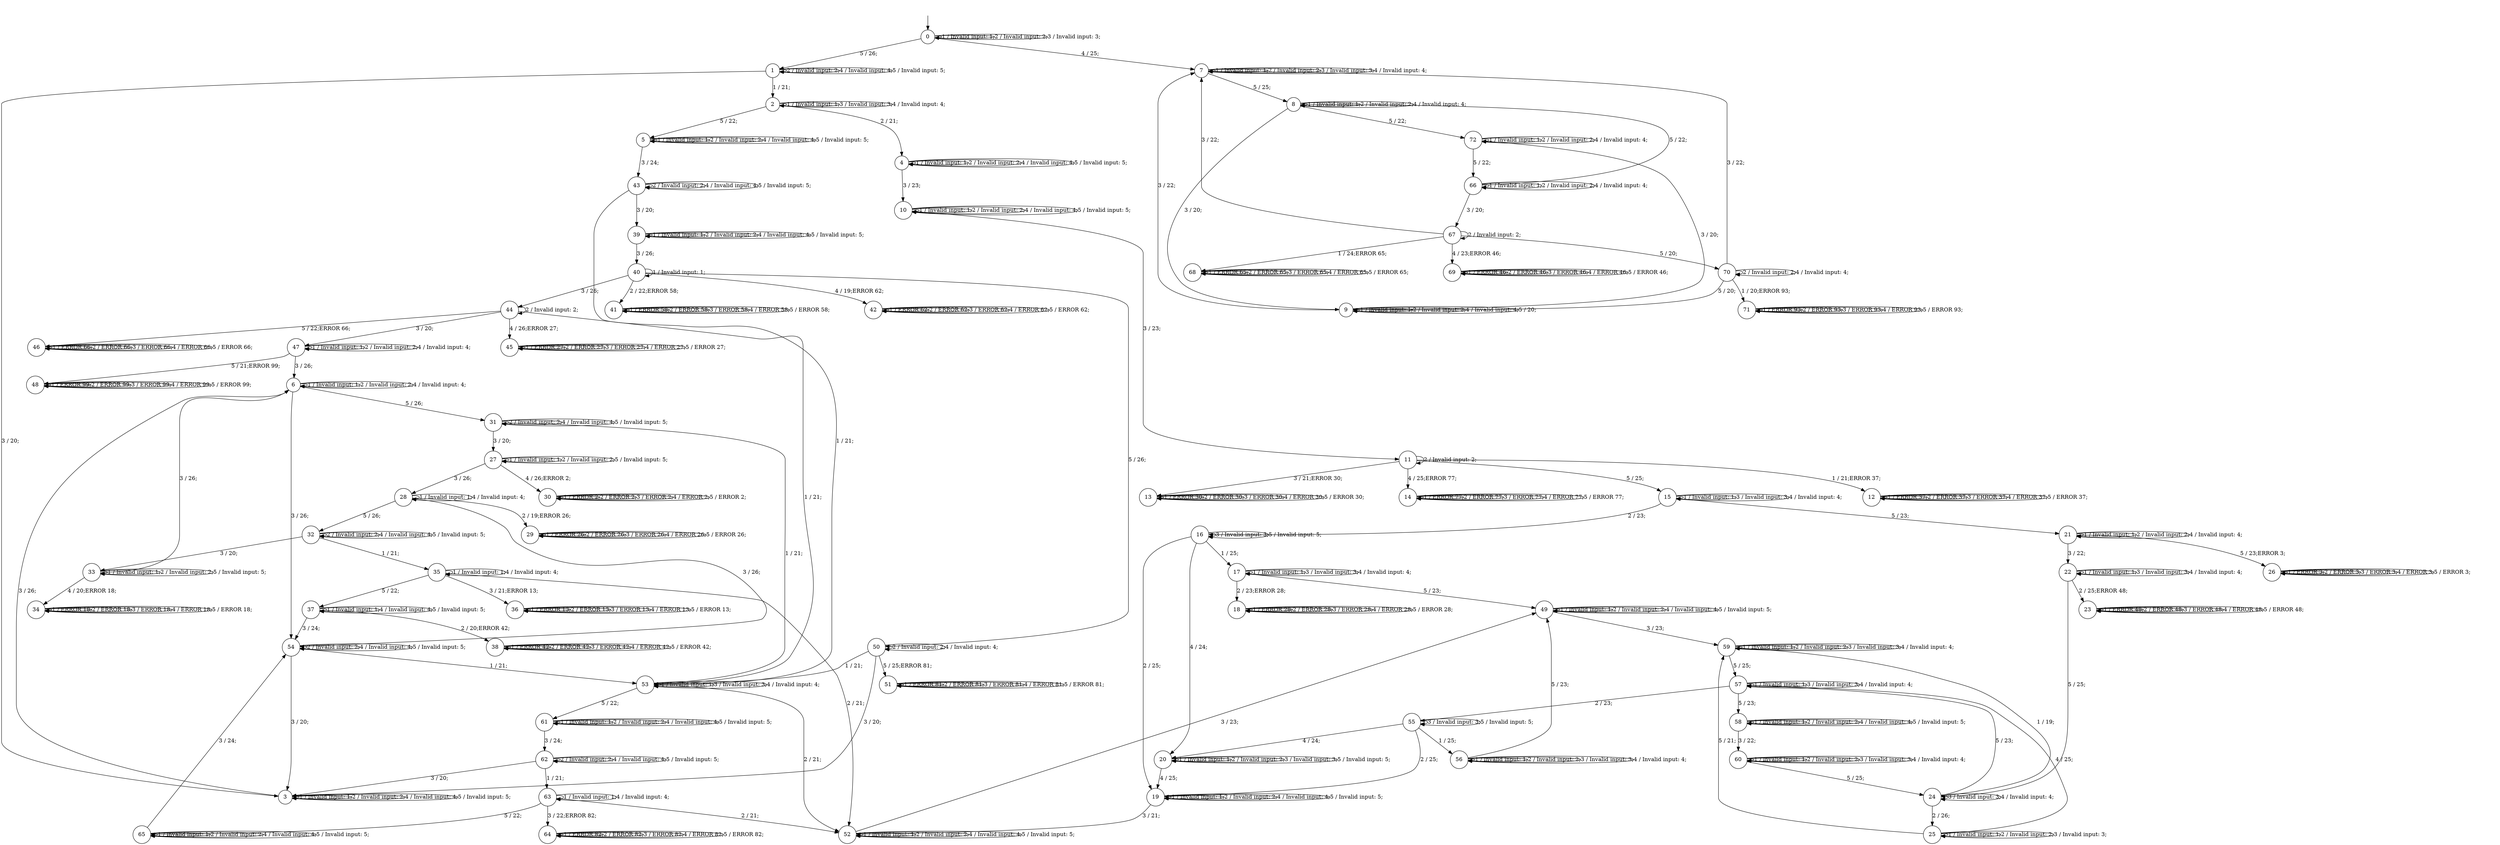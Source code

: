 digraph g {
__start0 [label="" shape="none"];

	s0 [shape="circle" label="0"];
	s1 [shape="circle" label="1"];
	s2 [shape="circle" label="2"];
	s3 [shape="circle" label="3"];
	s4 [shape="circle" label="4"];
	s5 [shape="circle" label="5"];
	s6 [shape="circle" label="6"];
	s7 [shape="circle" label="7"];
	s8 [shape="circle" label="8"];
	s9 [shape="circle" label="9"];
	s10 [shape="circle" label="10"];
	s11 [shape="circle" label="11"];
	s12 [shape="circle" label="12"];
	s13 [shape="circle" label="13"];
	s14 [shape="circle" label="14"];
	s15 [shape="circle" label="15"];
	s16 [shape="circle" label="16"];
	s17 [shape="circle" label="17"];
	s18 [shape="circle" label="18"];
	s19 [shape="circle" label="19"];
	s20 [shape="circle" label="20"];
	s21 [shape="circle" label="21"];
	s22 [shape="circle" label="22"];
	s23 [shape="circle" label="23"];
	s24 [shape="circle" label="24"];
	s25 [shape="circle" label="25"];
	s26 [shape="circle" label="26"];
	s27 [shape="circle" label="27"];
	s28 [shape="circle" label="28"];
	s29 [shape="circle" label="29"];
	s30 [shape="circle" label="30"];
	s31 [shape="circle" label="31"];
	s32 [shape="circle" label="32"];
	s33 [shape="circle" label="33"];
	s34 [shape="circle" label="34"];
	s35 [shape="circle" label="35"];
	s36 [shape="circle" label="36"];
	s37 [shape="circle" label="37"];
	s38 [shape="circle" label="38"];
	s39 [shape="circle" label="39"];
	s40 [shape="circle" label="40"];
	s41 [shape="circle" label="41"];
	s42 [shape="circle" label="42"];
	s43 [shape="circle" label="43"];
	s44 [shape="circle" label="44"];
	s45 [shape="circle" label="45"];
	s46 [shape="circle" label="46"];
	s47 [shape="circle" label="47"];
	s48 [shape="circle" label="48"];
	s49 [shape="circle" label="49"];
	s50 [shape="circle" label="50"];
	s51 [shape="circle" label="51"];
	s52 [shape="circle" label="52"];
	s53 [shape="circle" label="53"];
	s54 [shape="circle" label="54"];
	s55 [shape="circle" label="55"];
	s56 [shape="circle" label="56"];
	s57 [shape="circle" label="57"];
	s58 [shape="circle" label="58"];
	s59 [shape="circle" label="59"];
	s60 [shape="circle" label="60"];
	s61 [shape="circle" label="61"];
	s62 [shape="circle" label="62"];
	s63 [shape="circle" label="63"];
	s64 [shape="circle" label="64"];
	s65 [shape="circle" label="65"];
	s66 [shape="circle" label="66"];
	s67 [shape="circle" label="67"];
	s68 [shape="circle" label="68"];
	s69 [shape="circle" label="69"];
	s70 [shape="circle" label="70"];
	s71 [shape="circle" label="71"];
	s72 [shape="circle" label="72"];
	s0 -> s0 [label="1 / Invalid input: 1;"];
	s0 -> s0 [label="2 / Invalid input: 2;"];
	s0 -> s0 [label="3 / Invalid input: 3;"];
	s0 -> s7 [label="4 / 25;"];
	s0 -> s1 [label="5 / 26;"];
	s1 -> s2 [label="1 / 21;"];
	s1 -> s1 [label="2 / Invalid input: 2;"];
	s1 -> s3 [label="3 / 20;"];
	s1 -> s1 [label="4 / Invalid input: 4;"];
	s1 -> s1 [label="5 / Invalid input: 5;"];
	s2 -> s2 [label="1 / Invalid input: 1;"];
	s2 -> s4 [label="2 / 21;"];
	s2 -> s2 [label="3 / Invalid input: 3;"];
	s2 -> s2 [label="4 / Invalid input: 4;"];
	s2 -> s5 [label="5 / 22;"];
	s3 -> s3 [label="1 / Invalid input: 1;"];
	s3 -> s3 [label="2 / Invalid input: 2;"];
	s3 -> s6 [label="3 / 26;"];
	s3 -> s3 [label="4 / Invalid input: 4;"];
	s3 -> s3 [label="5 / Invalid input: 5;"];
	s4 -> s4 [label="1 / Invalid input: 1;"];
	s4 -> s4 [label="2 / Invalid input: 2;"];
	s4 -> s10 [label="3 / 23;"];
	s4 -> s4 [label="4 / Invalid input: 4;"];
	s4 -> s4 [label="5 / Invalid input: 5;"];
	s5 -> s5 [label="1 / Invalid input: 1;"];
	s5 -> s5 [label="2 / Invalid input: 2;"];
	s5 -> s43 [label="3 / 24;"];
	s5 -> s5 [label="4 / Invalid input: 4;"];
	s5 -> s5 [label="5 / Invalid input: 5;"];
	s6 -> s6 [label="1 / Invalid input: 1;"];
	s6 -> s6 [label="2 / Invalid input: 2;"];
	s6 -> s54 [label="3 / 26;"];
	s6 -> s6 [label="4 / Invalid input: 4;"];
	s6 -> s31 [label="5 / 26;"];
	s7 -> s7 [label="1 / Invalid input: 1;"];
	s7 -> s7 [label="2 / Invalid input: 2;"];
	s7 -> s7 [label="3 / Invalid input: 3;"];
	s7 -> s7 [label="4 / Invalid input: 4;"];
	s7 -> s8 [label="5 / 25;"];
	s8 -> s8 [label="1 / Invalid input: 1;"];
	s8 -> s8 [label="2 / Invalid input: 2;"];
	s8 -> s9 [label="3 / 20;"];
	s8 -> s8 [label="4 / Invalid input: 4;"];
	s8 -> s72 [label="5 / 22;"];
	s9 -> s9 [label="1 / Invalid input: 1;"];
	s9 -> s9 [label="2 / Invalid input: 2;"];
	s9 -> s7 [label="3 / 22;"];
	s9 -> s9 [label="4 / Invalid input: 4;"];
	s9 -> s9 [label="5 / 20;"];
	s10 -> s10 [label="1 / Invalid input: 1;"];
	s10 -> s10 [label="2 / Invalid input: 2;"];
	s10 -> s11 [label="3 / 23;"];
	s10 -> s10 [label="4 / Invalid input: 4;"];
	s10 -> s10 [label="5 / Invalid input: 5;"];
	s11 -> s12 [label="1 / 21;ERROR 37;"];
	s11 -> s11 [label="2 / Invalid input: 2;"];
	s11 -> s13 [label="3 / 21;ERROR 30;"];
	s11 -> s14 [label="4 / 25;ERROR 77;"];
	s11 -> s15 [label="5 / 25;"];
	s12 -> s12 [label="1 / ERROR 37;"];
	s12 -> s12 [label="2 / ERROR 37;"];
	s12 -> s12 [label="3 / ERROR 37;"];
	s12 -> s12 [label="4 / ERROR 37;"];
	s12 -> s12 [label="5 / ERROR 37;"];
	s13 -> s13 [label="1 / ERROR 30;"];
	s13 -> s13 [label="2 / ERROR 30;"];
	s13 -> s13 [label="3 / ERROR 30;"];
	s13 -> s13 [label="4 / ERROR 30;"];
	s13 -> s13 [label="5 / ERROR 30;"];
	s14 -> s14 [label="1 / ERROR 77;"];
	s14 -> s14 [label="2 / ERROR 77;"];
	s14 -> s14 [label="3 / ERROR 77;"];
	s14 -> s14 [label="4 / ERROR 77;"];
	s14 -> s14 [label="5 / ERROR 77;"];
	s15 -> s15 [label="1 / Invalid input: 1;"];
	s15 -> s16 [label="2 / 23;"];
	s15 -> s15 [label="3 / Invalid input: 3;"];
	s15 -> s15 [label="4 / Invalid input: 4;"];
	s15 -> s21 [label="5 / 23;"];
	s16 -> s17 [label="1 / 25;"];
	s16 -> s19 [label="2 / 25;"];
	s16 -> s16 [label="3 / Invalid input: 3;"];
	s16 -> s20 [label="4 / 24;"];
	s16 -> s16 [label="5 / Invalid input: 5;"];
	s17 -> s17 [label="1 / Invalid input: 1;"];
	s17 -> s18 [label="2 / 23;ERROR 28;"];
	s17 -> s17 [label="3 / Invalid input: 3;"];
	s17 -> s17 [label="4 / Invalid input: 4;"];
	s17 -> s49 [label="5 / 23;"];
	s18 -> s18 [label="1 / ERROR 28;"];
	s18 -> s18 [label="2 / ERROR 28;"];
	s18 -> s18 [label="3 / ERROR 28;"];
	s18 -> s18 [label="4 / ERROR 28;"];
	s18 -> s18 [label="5 / ERROR 28;"];
	s19 -> s19 [label="1 / Invalid input: 1;"];
	s19 -> s19 [label="2 / Invalid input: 2;"];
	s19 -> s52 [label="3 / 21;"];
	s19 -> s19 [label="4 / Invalid input: 4;"];
	s19 -> s19 [label="5 / Invalid input: 5;"];
	s20 -> s20 [label="1 / Invalid input: 1;"];
	s20 -> s20 [label="2 / Invalid input: 2;"];
	s20 -> s20 [label="3 / Invalid input: 3;"];
	s20 -> s19 [label="4 / 25;"];
	s20 -> s20 [label="5 / Invalid input: 5;"];
	s21 -> s21 [label="1 / Invalid input: 1;"];
	s21 -> s21 [label="2 / Invalid input: 2;"];
	s21 -> s22 [label="3 / 22;"];
	s21 -> s21 [label="4 / Invalid input: 4;"];
	s21 -> s26 [label="5 / 23;ERROR 3;"];
	s22 -> s22 [label="1 / Invalid input: 1;"];
	s22 -> s23 [label="2 / 25;ERROR 48;"];
	s22 -> s22 [label="3 / Invalid input: 3;"];
	s22 -> s22 [label="4 / Invalid input: 4;"];
	s22 -> s24 [label="5 / 25;"];
	s23 -> s23 [label="1 / ERROR 48;"];
	s23 -> s23 [label="2 / ERROR 48;"];
	s23 -> s23 [label="3 / ERROR 48;"];
	s23 -> s23 [label="4 / ERROR 48;"];
	s23 -> s23 [label="5 / ERROR 48;"];
	s24 -> s59 [label="1 / 19;"];
	s24 -> s25 [label="2 / 26;"];
	s24 -> s24 [label="3 / Invalid input: 3;"];
	s24 -> s24 [label="4 / Invalid input: 4;"];
	s24 -> s57 [label="5 / 23;"];
	s25 -> s25 [label="1 / Invalid input: 1;"];
	s25 -> s25 [label="2 / Invalid input: 2;"];
	s25 -> s25 [label="3 / Invalid input: 3;"];
	s25 -> s57 [label="4 / 25;"];
	s25 -> s59 [label="5 / 21;"];
	s26 -> s26 [label="1 / ERROR 3;"];
	s26 -> s26 [label="2 / ERROR 3;"];
	s26 -> s26 [label="3 / ERROR 3;"];
	s26 -> s26 [label="4 / ERROR 3;"];
	s26 -> s26 [label="5 / ERROR 3;"];
	s27 -> s27 [label="1 / Invalid input: 1;"];
	s27 -> s27 [label="2 / Invalid input: 2;"];
	s27 -> s28 [label="3 / 26;"];
	s27 -> s30 [label="4 / 26;ERROR 2;"];
	s27 -> s27 [label="5 / Invalid input: 5;"];
	s28 -> s28 [label="1 / Invalid input: 1;"];
	s28 -> s29 [label="2 / 19;ERROR 26;"];
	s28 -> s54 [label="3 / 26;"];
	s28 -> s28 [label="4 / Invalid input: 4;"];
	s28 -> s32 [label="5 / 26;"];
	s29 -> s29 [label="1 / ERROR 26;"];
	s29 -> s29 [label="2 / ERROR 26;"];
	s29 -> s29 [label="3 / ERROR 26;"];
	s29 -> s29 [label="4 / ERROR 26;"];
	s29 -> s29 [label="5 / ERROR 26;"];
	s30 -> s30 [label="1 / ERROR 2;"];
	s30 -> s30 [label="2 / ERROR 2;"];
	s30 -> s30 [label="3 / ERROR 2;"];
	s30 -> s30 [label="4 / ERROR 2;"];
	s30 -> s30 [label="5 / ERROR 2;"];
	s31 -> s53 [label="1 / 21;"];
	s31 -> s31 [label="2 / Invalid input: 2;"];
	s31 -> s27 [label="3 / 20;"];
	s31 -> s31 [label="4 / Invalid input: 4;"];
	s31 -> s31 [label="5 / Invalid input: 5;"];
	s32 -> s35 [label="1 / 21;"];
	s32 -> s32 [label="2 / Invalid input: 2;"];
	s32 -> s33 [label="3 / 20;"];
	s32 -> s32 [label="4 / Invalid input: 4;"];
	s32 -> s32 [label="5 / Invalid input: 5;"];
	s33 -> s33 [label="1 / Invalid input: 1;"];
	s33 -> s33 [label="2 / Invalid input: 2;"];
	s33 -> s6 [label="3 / 26;"];
	s33 -> s34 [label="4 / 20;ERROR 18;"];
	s33 -> s33 [label="5 / Invalid input: 5;"];
	s34 -> s34 [label="1 / ERROR 18;"];
	s34 -> s34 [label="2 / ERROR 18;"];
	s34 -> s34 [label="3 / ERROR 18;"];
	s34 -> s34 [label="4 / ERROR 18;"];
	s34 -> s34 [label="5 / ERROR 18;"];
	s35 -> s35 [label="1 / Invalid input: 1;"];
	s35 -> s52 [label="2 / 21;"];
	s35 -> s36 [label="3 / 21;ERROR 13;"];
	s35 -> s35 [label="4 / Invalid input: 4;"];
	s35 -> s37 [label="5 / 22;"];
	s36 -> s36 [label="1 / ERROR 13;"];
	s36 -> s36 [label="2 / ERROR 13;"];
	s36 -> s36 [label="3 / ERROR 13;"];
	s36 -> s36 [label="4 / ERROR 13;"];
	s36 -> s36 [label="5 / ERROR 13;"];
	s37 -> s37 [label="1 / Invalid input: 1;"];
	s37 -> s38 [label="2 / 20;ERROR 42;"];
	s37 -> s54 [label="3 / 24;"];
	s37 -> s37 [label="4 / Invalid input: 4;"];
	s37 -> s37 [label="5 / Invalid input: 5;"];
	s38 -> s38 [label="1 / ERROR 42;"];
	s38 -> s38 [label="2 / ERROR 42;"];
	s38 -> s38 [label="3 / ERROR 42;"];
	s38 -> s38 [label="4 / ERROR 42;"];
	s38 -> s38 [label="5 / ERROR 42;"];
	s39 -> s39 [label="1 / Invalid input: 1;"];
	s39 -> s39 [label="2 / Invalid input: 2;"];
	s39 -> s40 [label="3 / 26;"];
	s39 -> s39 [label="4 / Invalid input: 4;"];
	s39 -> s39 [label="5 / Invalid input: 5;"];
	s40 -> s40 [label="1 / Invalid input: 1;"];
	s40 -> s41 [label="2 / 22;ERROR 58;"];
	s40 -> s44 [label="3 / 26;"];
	s40 -> s42 [label="4 / 19;ERROR 62;"];
	s40 -> s50 [label="5 / 26;"];
	s41 -> s41 [label="1 / ERROR 58;"];
	s41 -> s41 [label="2 / ERROR 58;"];
	s41 -> s41 [label="3 / ERROR 58;"];
	s41 -> s41 [label="4 / ERROR 58;"];
	s41 -> s41 [label="5 / ERROR 58;"];
	s42 -> s42 [label="1 / ERROR 62;"];
	s42 -> s42 [label="2 / ERROR 62;"];
	s42 -> s42 [label="3 / ERROR 62;"];
	s42 -> s42 [label="4 / ERROR 62;"];
	s42 -> s42 [label="5 / ERROR 62;"];
	s43 -> s53 [label="1 / 21;"];
	s43 -> s43 [label="2 / Invalid input: 2;"];
	s43 -> s39 [label="3 / 20;"];
	s43 -> s43 [label="4 / Invalid input: 4;"];
	s43 -> s43 [label="5 / Invalid input: 5;"];
	s44 -> s53 [label="1 / 21;"];
	s44 -> s44 [label="2 / Invalid input: 2;"];
	s44 -> s47 [label="3 / 20;"];
	s44 -> s45 [label="4 / 26;ERROR 27;"];
	s44 -> s46 [label="5 / 22;ERROR 66;"];
	s45 -> s45 [label="1 / ERROR 27;"];
	s45 -> s45 [label="2 / ERROR 27;"];
	s45 -> s45 [label="3 / ERROR 27;"];
	s45 -> s45 [label="4 / ERROR 27;"];
	s45 -> s45 [label="5 / ERROR 27;"];
	s46 -> s46 [label="1 / ERROR 66;"];
	s46 -> s46 [label="2 / ERROR 66;"];
	s46 -> s46 [label="3 / ERROR 66;"];
	s46 -> s46 [label="4 / ERROR 66;"];
	s46 -> s46 [label="5 / ERROR 66;"];
	s47 -> s47 [label="1 / Invalid input: 1;"];
	s47 -> s47 [label="2 / Invalid input: 2;"];
	s47 -> s6 [label="3 / 26;"];
	s47 -> s47 [label="4 / Invalid input: 4;"];
	s47 -> s48 [label="5 / 21;ERROR 99;"];
	s48 -> s48 [label="1 / ERROR 99;"];
	s48 -> s48 [label="2 / ERROR 99;"];
	s48 -> s48 [label="3 / ERROR 99;"];
	s48 -> s48 [label="4 / ERROR 99;"];
	s48 -> s48 [label="5 / ERROR 99;"];
	s49 -> s49 [label="1 / Invalid input: 1;"];
	s49 -> s49 [label="2 / Invalid input: 2;"];
	s49 -> s59 [label="3 / 23;"];
	s49 -> s49 [label="4 / Invalid input: 4;"];
	s49 -> s49 [label="5 / Invalid input: 5;"];
	s50 -> s53 [label="1 / 21;"];
	s50 -> s50 [label="2 / Invalid input: 2;"];
	s50 -> s3 [label="3 / 20;"];
	s50 -> s50 [label="4 / Invalid input: 4;"];
	s50 -> s51 [label="5 / 25;ERROR 81;"];
	s51 -> s51 [label="1 / ERROR 81;"];
	s51 -> s51 [label="2 / ERROR 81;"];
	s51 -> s51 [label="3 / ERROR 81;"];
	s51 -> s51 [label="4 / ERROR 81;"];
	s51 -> s51 [label="5 / ERROR 81;"];
	s52 -> s52 [label="1 / Invalid input: 1;"];
	s52 -> s52 [label="2 / Invalid input: 2;"];
	s52 -> s49 [label="3 / 23;"];
	s52 -> s52 [label="4 / Invalid input: 4;"];
	s52 -> s52 [label="5 / Invalid input: 5;"];
	s53 -> s53 [label="1 / Invalid input: 1;"];
	s53 -> s52 [label="2 / 21;"];
	s53 -> s53 [label="3 / Invalid input: 3;"];
	s53 -> s53 [label="4 / Invalid input: 4;"];
	s53 -> s61 [label="5 / 22;"];
	s54 -> s53 [label="1 / 21;"];
	s54 -> s54 [label="2 / Invalid input: 2;"];
	s54 -> s3 [label="3 / 20;"];
	s54 -> s54 [label="4 / Invalid input: 4;"];
	s54 -> s54 [label="5 / Invalid input: 5;"];
	s55 -> s56 [label="1 / 25;"];
	s55 -> s19 [label="2 / 25;"];
	s55 -> s55 [label="3 / Invalid input: 3;"];
	s55 -> s20 [label="4 / 24;"];
	s55 -> s55 [label="5 / Invalid input: 5;"];
	s56 -> s56 [label="1 / Invalid input: 1;"];
	s56 -> s56 [label="2 / Invalid input: 2;"];
	s56 -> s56 [label="3 / Invalid input: 3;"];
	s56 -> s56 [label="4 / Invalid input: 4;"];
	s56 -> s49 [label="5 / 23;"];
	s57 -> s57 [label="1 / Invalid input: 1;"];
	s57 -> s55 [label="2 / 23;"];
	s57 -> s57 [label="3 / Invalid input: 3;"];
	s57 -> s57 [label="4 / Invalid input: 4;"];
	s57 -> s58 [label="5 / 23;"];
	s58 -> s58 [label="1 / Invalid input: 1;"];
	s58 -> s58 [label="2 / Invalid input: 2;"];
	s58 -> s60 [label="3 / 22;"];
	s58 -> s58 [label="4 / Invalid input: 4;"];
	s58 -> s58 [label="5 / Invalid input: 5;"];
	s59 -> s59 [label="1 / Invalid input: 1;"];
	s59 -> s59 [label="2 / Invalid input: 2;"];
	s59 -> s59 [label="3 / Invalid input: 3;"];
	s59 -> s59 [label="4 / Invalid input: 4;"];
	s59 -> s57 [label="5 / 25;"];
	s60 -> s60 [label="1 / Invalid input: 1;"];
	s60 -> s60 [label="2 / Invalid input: 2;"];
	s60 -> s60 [label="3 / Invalid input: 3;"];
	s60 -> s60 [label="4 / Invalid input: 4;"];
	s60 -> s24 [label="5 / 25;"];
	s61 -> s61 [label="1 / Invalid input: 1;"];
	s61 -> s61 [label="2 / Invalid input: 2;"];
	s61 -> s62 [label="3 / 24;"];
	s61 -> s61 [label="4 / Invalid input: 4;"];
	s61 -> s61 [label="5 / Invalid input: 5;"];
	s62 -> s63 [label="1 / 21;"];
	s62 -> s62 [label="2 / Invalid input: 2;"];
	s62 -> s3 [label="3 / 20;"];
	s62 -> s62 [label="4 / Invalid input: 4;"];
	s62 -> s62 [label="5 / Invalid input: 5;"];
	s63 -> s63 [label="1 / Invalid input: 1;"];
	s63 -> s52 [label="2 / 21;"];
	s63 -> s64 [label="3 / 22;ERROR 82;"];
	s63 -> s63 [label="4 / Invalid input: 4;"];
	s63 -> s65 [label="5 / 22;"];
	s64 -> s64 [label="1 / ERROR 82;"];
	s64 -> s64 [label="2 / ERROR 82;"];
	s64 -> s64 [label="3 / ERROR 82;"];
	s64 -> s64 [label="4 / ERROR 82;"];
	s64 -> s64 [label="5 / ERROR 82;"];
	s65 -> s65 [label="1 / Invalid input: 1;"];
	s65 -> s65 [label="2 / Invalid input: 2;"];
	s65 -> s54 [label="3 / 24;"];
	s65 -> s65 [label="4 / Invalid input: 4;"];
	s65 -> s65 [label="5 / Invalid input: 5;"];
	s66 -> s66 [label="1 / Invalid input: 1;"];
	s66 -> s66 [label="2 / Invalid input: 2;"];
	s66 -> s67 [label="3 / 20;"];
	s66 -> s66 [label="4 / Invalid input: 4;"];
	s66 -> s8 [label="5 / 22;"];
	s67 -> s68 [label="1 / 24;ERROR 65;"];
	s67 -> s67 [label="2 / Invalid input: 2;"];
	s67 -> s7 [label="3 / 22;"];
	s67 -> s69 [label="4 / 23;ERROR 46;"];
	s67 -> s70 [label="5 / 20;"];
	s68 -> s68 [label="1 / ERROR 65;"];
	s68 -> s68 [label="2 / ERROR 65;"];
	s68 -> s68 [label="3 / ERROR 65;"];
	s68 -> s68 [label="4 / ERROR 65;"];
	s68 -> s68 [label="5 / ERROR 65;"];
	s69 -> s69 [label="1 / ERROR 46;"];
	s69 -> s69 [label="2 / ERROR 46;"];
	s69 -> s69 [label="3 / ERROR 46;"];
	s69 -> s69 [label="4 / ERROR 46;"];
	s69 -> s69 [label="5 / ERROR 46;"];
	s70 -> s71 [label="1 / 20;ERROR 93;"];
	s70 -> s70 [label="2 / Invalid input: 2;"];
	s70 -> s7 [label="3 / 22;"];
	s70 -> s70 [label="4 / Invalid input: 4;"];
	s70 -> s9 [label="5 / 20;"];
	s71 -> s71 [label="1 / ERROR 93;"];
	s71 -> s71 [label="2 / ERROR 93;"];
	s71 -> s71 [label="3 / ERROR 93;"];
	s71 -> s71 [label="4 / ERROR 93;"];
	s71 -> s71 [label="5 / ERROR 93;"];
	s72 -> s72 [label="1 / Invalid input: 1;"];
	s72 -> s72 [label="2 / Invalid input: 2;"];
	s72 -> s9 [label="3 / 20;"];
	s72 -> s72 [label="4 / Invalid input: 4;"];
	s72 -> s66 [label="5 / 22;"];

__start0 -> s0;
}
